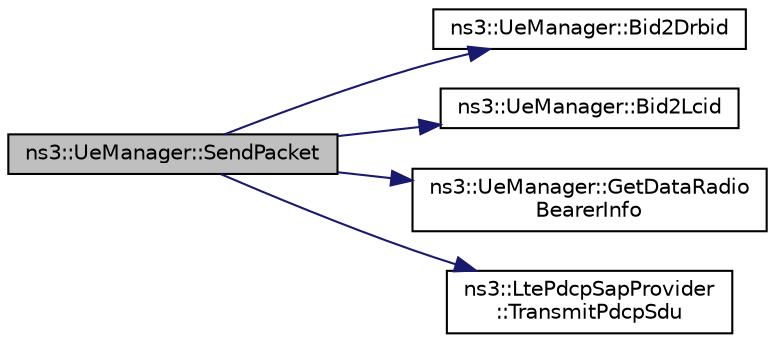digraph "ns3::UeManager::SendPacket"
{
 // LATEX_PDF_SIZE
  edge [fontname="Helvetica",fontsize="10",labelfontname="Helvetica",labelfontsize="10"];
  node [fontname="Helvetica",fontsize="10",shape=record];
  rankdir="LR";
  Node1 [label="ns3::UeManager::SendPacket",height=0.2,width=0.4,color="black", fillcolor="grey75", style="filled", fontcolor="black",tooltip="Send a data packet over the appropriate Data Radio Bearer."];
  Node1 -> Node2 [color="midnightblue",fontsize="10",style="solid",fontname="Helvetica"];
  Node2 [label="ns3::UeManager::Bid2Drbid",height=0.2,width=0.4,color="black", fillcolor="white", style="filled",URL="$classns3_1_1_ue_manager.html#ac8c03e2c3f2bbb67f9c13df62e6464b5",tooltip=" "];
  Node1 -> Node3 [color="midnightblue",fontsize="10",style="solid",fontname="Helvetica"];
  Node3 [label="ns3::UeManager::Bid2Lcid",height=0.2,width=0.4,color="black", fillcolor="white", style="filled",URL="$classns3_1_1_ue_manager.html#a5f3f8e891803bc57dc35af2c6c5a286d",tooltip=" "];
  Node1 -> Node4 [color="midnightblue",fontsize="10",style="solid",fontname="Helvetica"];
  Node4 [label="ns3::UeManager::GetDataRadio\lBearerInfo",height=0.2,width=0.4,color="black", fillcolor="white", style="filled",URL="$classns3_1_1_ue_manager.html#a8f8a1bcd11bcdfd6e17b72c6325a25b0",tooltip=" "];
  Node1 -> Node5 [color="midnightblue",fontsize="10",style="solid",fontname="Helvetica"];
  Node5 [label="ns3::LtePdcpSapProvider\l::TransmitPdcpSdu",height=0.2,width=0.4,color="black", fillcolor="white", style="filled",URL="$classns3_1_1_lte_pdcp_sap_provider.html#a3e9dd77bd2d09935fda263d1583f55f3",tooltip="Send a RRC PDU to the RDCP for transmission This method is to be called when upper RRC entity has a R..."];
}
